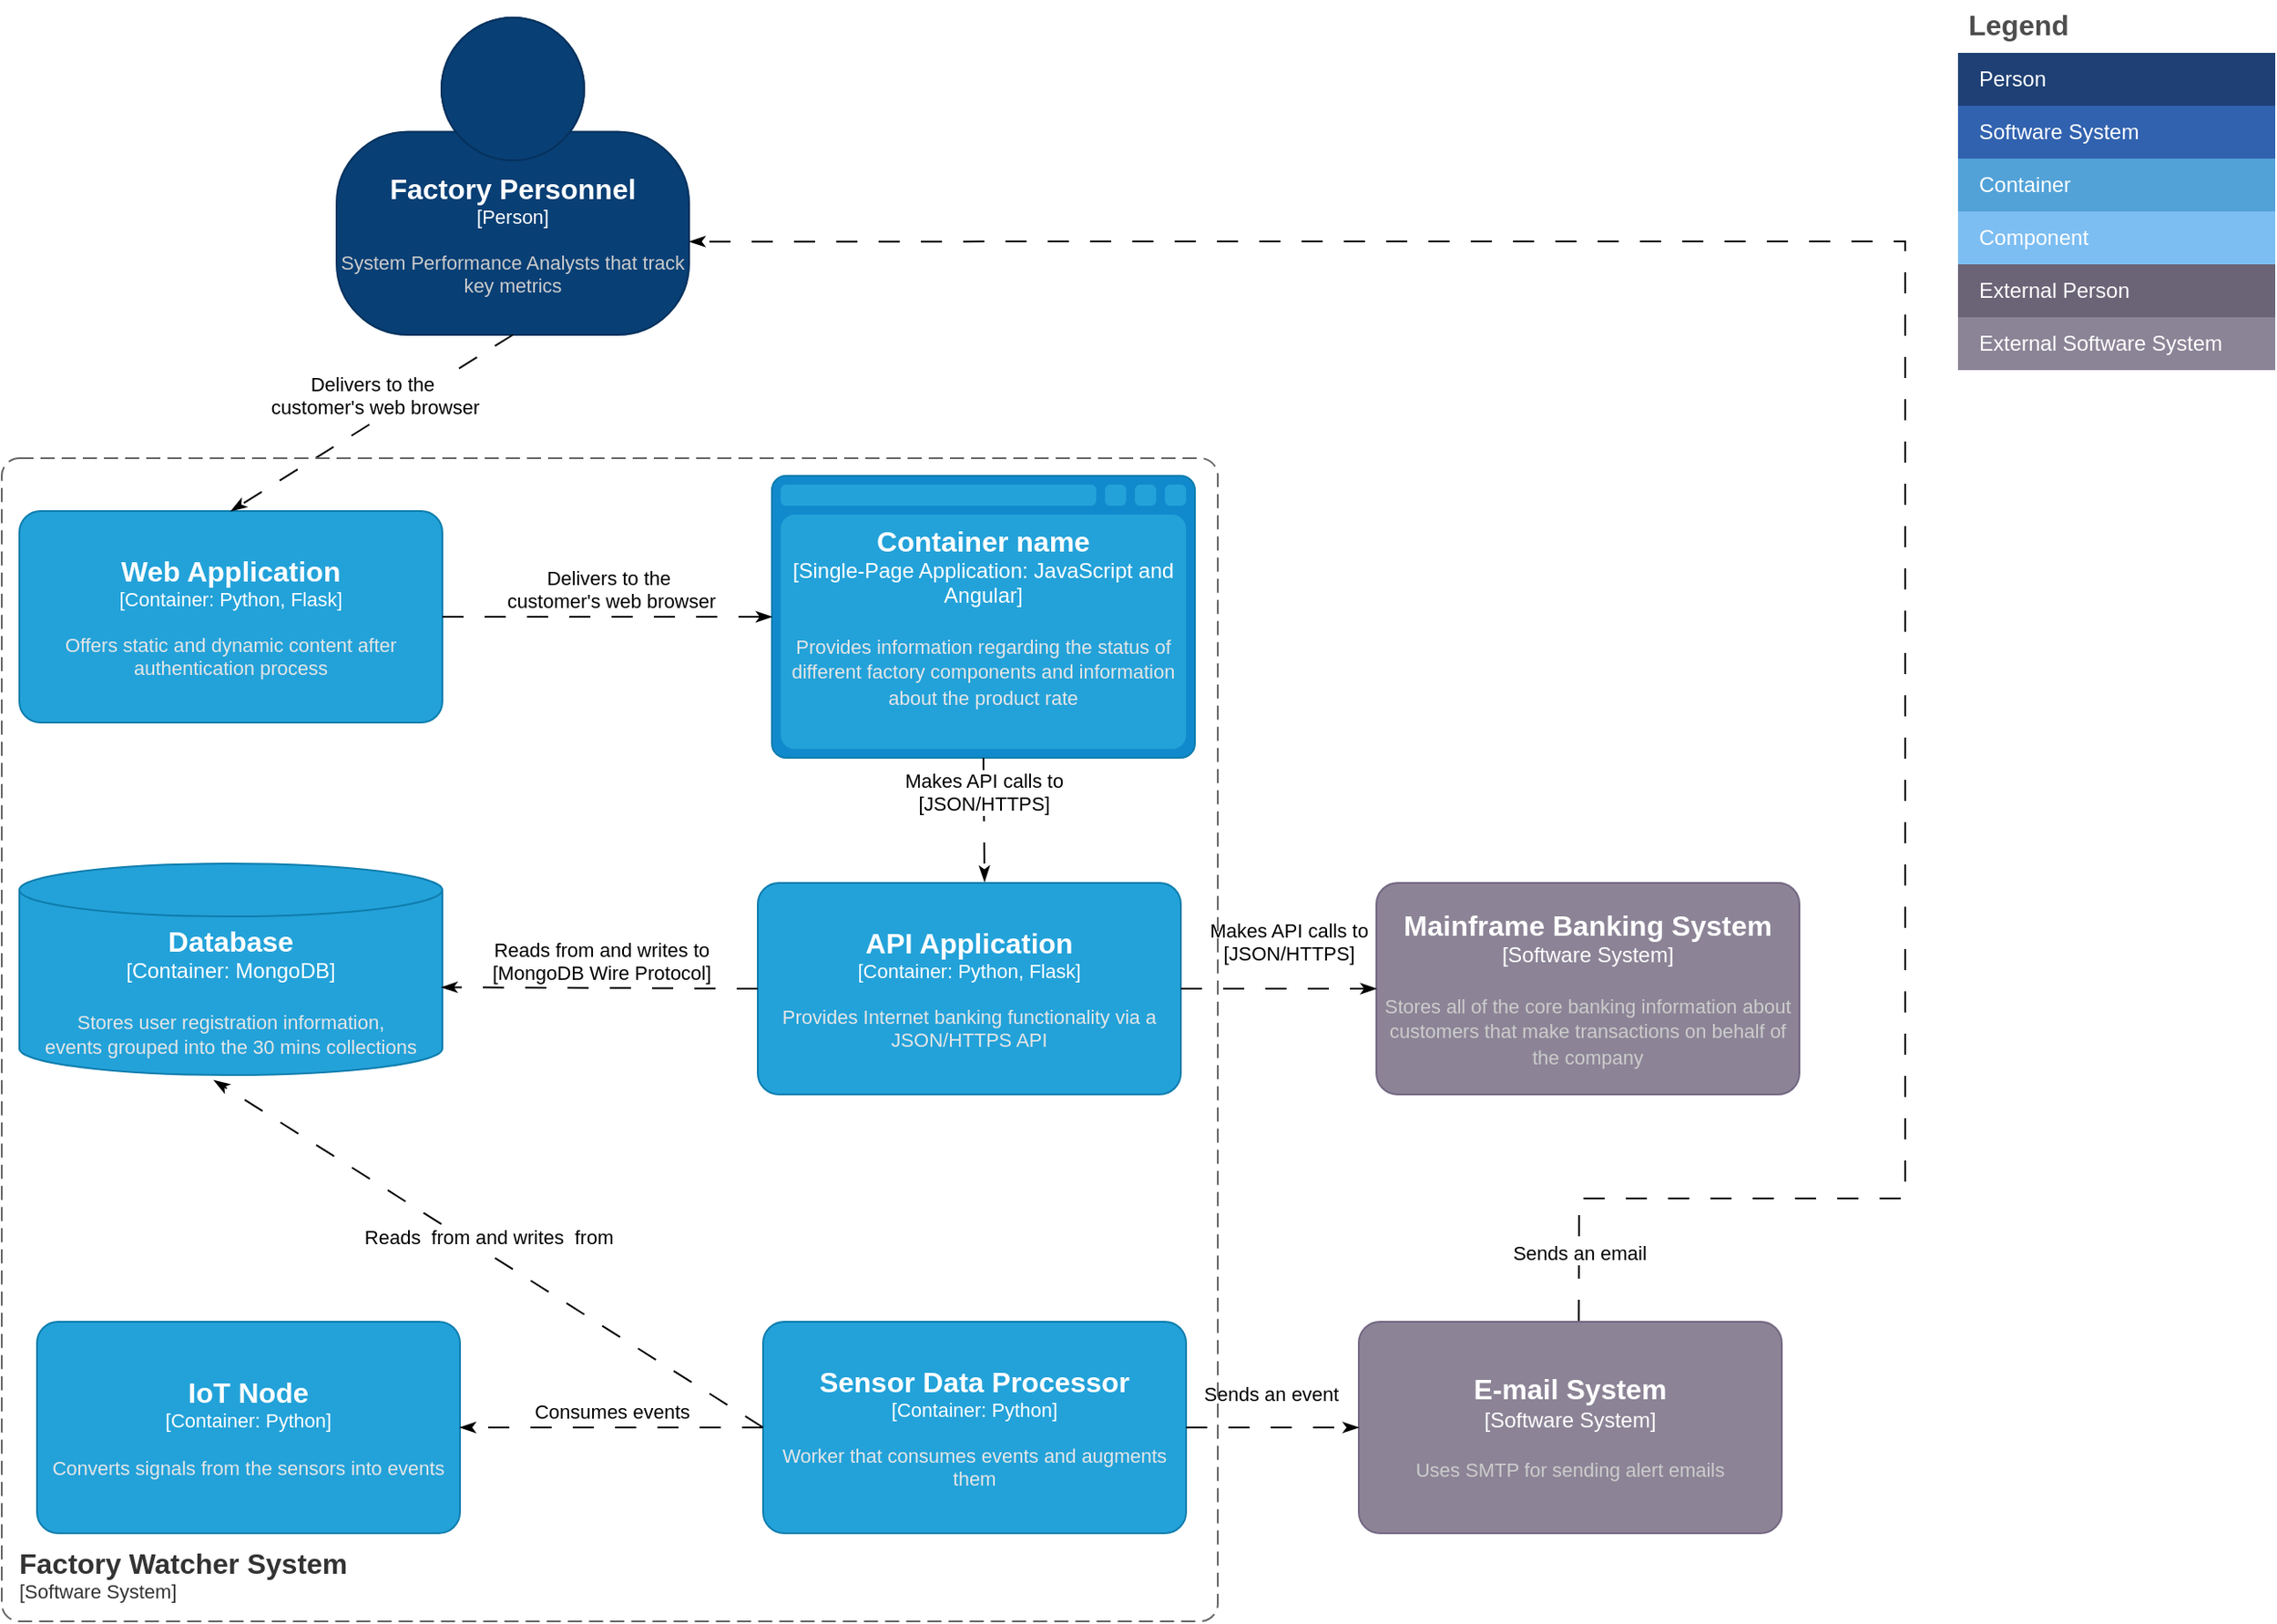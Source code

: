 <?xml version="1.0" encoding="UTF-8"?>
<mxfile version="22.0.6" type="google">
  <diagram name="Page-1" id="QHrrqjzlyeNYASk_lOvf">
    <mxGraphModel dx="1146" dy="916" grid="1" gridSize="10" guides="1" tooltips="1" connect="1" arrows="1" fold="1" page="1" pageScale="1" pageWidth="850" pageHeight="1100" math="0" shadow="0">
      <root>
        <mxCell id="0" />
        <mxCell id="1" parent="0" />
        <object placeholders="1" c4Name="Factory Personnel" c4Type="Person" c4Description="System Performance Analysts that track key metrics" label="&lt;font style=&quot;font-size: 16px&quot;&gt;&lt;b&gt;%c4Name%&lt;/b&gt;&lt;/font&gt;&lt;div&gt;[%c4Type%]&lt;/div&gt;&lt;br&gt;&lt;div&gt;&lt;font style=&quot;font-size: 11px&quot;&gt;&lt;font color=&quot;#cccccc&quot;&gt;%c4Description%&lt;/font&gt;&lt;/div&gt;" id="HBHRKRIjl2GPT_YkF9Hy-1">
          <mxCell style="html=1;fontSize=11;dashed=0;whiteSpace=wrap;fillColor=#083F75;strokeColor=#06315C;fontColor=#ffffff;shape=mxgraph.c4.person2;align=center;metaEdit=1;points=[[0.5,0,0],[1,0.5,0],[1,0.75,0],[0.75,1,0],[0.5,1,0],[0.25,1,0],[0,0.75,0],[0,0.5,0]];resizable=0;" parent="1" vertex="1">
            <mxGeometry x="210" y="10" width="200" height="180" as="geometry" />
          </mxCell>
        </object>
        <object placeholders="1" c4Name="Web Application" c4Type="Container" c4Technology="Python, Flask" c4Description="Offers static and dynamic content after authentication process" label="&lt;font style=&quot;font-size: 16px&quot;&gt;&lt;b&gt;%c4Name%&lt;/b&gt;&lt;/font&gt;&lt;div&gt;[%c4Type%: %c4Technology%]&lt;/div&gt;&lt;br&gt;&lt;div&gt;&lt;font style=&quot;font-size: 11px&quot;&gt;&lt;font color=&quot;#E6E6E6&quot;&gt;%c4Description%&lt;/font&gt;&lt;/div&gt;" id="HBHRKRIjl2GPT_YkF9Hy-2">
          <mxCell style="rounded=1;whiteSpace=wrap;html=1;fontSize=11;labelBackgroundColor=none;fillColor=#23A2D9;fontColor=#ffffff;align=center;arcSize=10;strokeColor=#0E7DAD;metaEdit=1;resizable=0;points=[[0.25,0,0],[0.5,0,0],[0.75,0,0],[1,0.25,0],[1,0.5,0],[1,0.75,0],[0.75,1,0],[0.5,1,0],[0.25,1,0],[0,0.75,0],[0,0.5,0],[0,0.25,0]];" parent="1" vertex="1">
            <mxGeometry x="30" y="290" width="240" height="120" as="geometry" />
          </mxCell>
        </object>
        <object placeholders="1" c4Type="Container name" c4Container="Single-Page Application" c4Technology="JavaScript and Angular" c4Description="Provides information regarding the status of different factory components and information about the product rate" label="&lt;font style=&quot;font-size: 16px&quot;&gt;&lt;b&gt;%c4Type%&lt;/b&gt;&lt;/font&gt;&lt;div&gt;[%c4Container%:&amp;nbsp;%c4Technology%]&lt;/div&gt;&lt;br&gt;&lt;div&gt;&lt;font style=&quot;font-size: 11px&quot;&gt;&lt;font color=&quot;#E6E6E6&quot;&gt;%c4Description%&lt;/font&gt;&lt;/div&gt;" id="HBHRKRIjl2GPT_YkF9Hy-3">
          <mxCell style="shape=mxgraph.c4.webBrowserContainer2;whiteSpace=wrap;html=1;boundedLbl=1;rounded=0;labelBackgroundColor=none;strokeColor=#118ACD;fillColor=#23A2D9;strokeColor=#118ACD;strokeColor2=#0E7DAD;fontSize=12;fontColor=#ffffff;align=center;metaEdit=1;points=[[0.5,0,0],[1,0.25,0],[1,0.5,0],[1,0.75,0],[0.5,1,0],[0,0.75,0],[0,0.5,0],[0,0.25,0]];resizable=0;" parent="1" vertex="1">
            <mxGeometry x="457" y="270" width="240" height="160" as="geometry" />
          </mxCell>
        </object>
        <object placeholders="1" c4Name="API Application" c4Type="Container" c4Technology="Python, Flask" c4Description="Provides Internet banking functionality via a JSON/HTTPS API" label="&lt;font style=&quot;font-size: 16px&quot;&gt;&lt;b&gt;%c4Name%&lt;/b&gt;&lt;/font&gt;&lt;div&gt;[%c4Type%: %c4Technology%]&lt;/div&gt;&lt;br&gt;&lt;div&gt;&lt;font style=&quot;font-size: 11px&quot;&gt;&lt;font color=&quot;#E6E6E6&quot;&gt;%c4Description%&lt;/font&gt;&lt;/div&gt;" id="HBHRKRIjl2GPT_YkF9Hy-4">
          <mxCell style="rounded=1;whiteSpace=wrap;html=1;fontSize=11;labelBackgroundColor=none;fillColor=#23A2D9;fontColor=#ffffff;align=center;arcSize=10;strokeColor=#0E7DAD;metaEdit=1;resizable=0;points=[[0.25,0,0],[0.5,0,0],[0.75,0,0],[1,0.25,0],[1,0.5,0],[1,0.75,0],[0.75,1,0],[0.5,1,0],[0.25,1,0],[0,0.75,0],[0,0.5,0],[0,0.25,0]];" parent="1" vertex="1">
            <mxGeometry x="449" y="501" width="240" height="120" as="geometry" />
          </mxCell>
        </object>
        <object placeholders="1" c4Type="Database" c4Container="Container" c4Technology="MongoDB" c4Description="Stores user registration information,&#xa;events grouped into the 30 mins collections" label="&lt;font style=&quot;font-size: 16px&quot;&gt;&lt;b&gt;%c4Type%&lt;/b&gt;&lt;/font&gt;&lt;div&gt;[%c4Container%:&amp;nbsp;%c4Technology%]&lt;/div&gt;&lt;br&gt;&lt;div&gt;&lt;font style=&quot;font-size: 11px&quot;&gt;&lt;font color=&quot;#E6E6E6&quot;&gt;%c4Description%&lt;/font&gt;&lt;/div&gt;" id="HBHRKRIjl2GPT_YkF9Hy-6">
          <mxCell style="shape=cylinder3;size=15;whiteSpace=wrap;html=1;boundedLbl=1;rounded=0;labelBackgroundColor=none;fillColor=#23A2D9;fontSize=12;fontColor=#ffffff;align=center;strokeColor=#0E7DAD;metaEdit=1;points=[[0.5,0,0],[1,0.25,0],[1,0.5,0],[1,0.75,0],[0.5,1,0],[0,0.75,0],[0,0.5,0],[0,0.25,0]];resizable=0;" parent="1" vertex="1">
            <mxGeometry x="30" y="490" width="240" height="120" as="geometry" />
          </mxCell>
        </object>
        <object placeholders="1" c4Name="E-mail System" c4Type="Software System" c4Description="Uses SMTP for sending alert emails" label="&lt;font style=&quot;font-size: 16px&quot;&gt;&lt;b&gt;%c4Name%&lt;/b&gt;&lt;/font&gt;&lt;div&gt;[%c4Type%]&lt;/div&gt;&lt;br&gt;&lt;div&gt;&lt;font style=&quot;font-size: 11px&quot;&gt;&lt;font color=&quot;#cccccc&quot;&gt;%c4Description%&lt;/font&gt;&lt;/div&gt;" id="HBHRKRIjl2GPT_YkF9Hy-7">
          <mxCell style="rounded=1;whiteSpace=wrap;html=1;labelBackgroundColor=none;fillColor=#8C8496;fontColor=#ffffff;align=center;arcSize=10;strokeColor=#736782;metaEdit=1;resizable=0;points=[[0.25,0,0],[0.5,0,0],[0.75,0,0],[1,0.25,0],[1,0.5,0],[1,0.75,0],[0.75,1,0],[0.5,1,0],[0.25,1,0],[0,0.75,0],[0,0.5,0],[0,0.25,0]];" parent="1" vertex="1">
            <mxGeometry x="790" y="750" width="240" height="120" as="geometry" />
          </mxCell>
        </object>
        <object placeholders="1" c4Name="Sensor Data Processor" c4Type="Container" c4Technology="Python" c4Description="Worker that consumes events and augments them" label="&lt;font style=&quot;font-size: 16px&quot;&gt;&lt;b&gt;%c4Name%&lt;/b&gt;&lt;/font&gt;&lt;div&gt;[%c4Type%: %c4Technology%]&lt;/div&gt;&lt;br&gt;&lt;div&gt;&lt;font style=&quot;font-size: 11px&quot;&gt;&lt;font color=&quot;#E6E6E6&quot;&gt;%c4Description%&lt;/font&gt;&lt;/div&gt;" id="HBHRKRIjl2GPT_YkF9Hy-8">
          <mxCell style="rounded=1;whiteSpace=wrap;html=1;fontSize=11;labelBackgroundColor=none;fillColor=#23A2D9;fontColor=#ffffff;align=center;arcSize=10;strokeColor=#0E7DAD;metaEdit=1;resizable=0;points=[[0.25,0,0],[0.5,0,0],[0.75,0,0],[1,0.25,0],[1,0.5,0],[1,0.75,0],[0.75,1,0],[0.5,1,0],[0.25,1,0],[0,0.75,0],[0,0.5,0],[0,0.25,0]];" parent="1" vertex="1">
            <mxGeometry x="452" y="750" width="240" height="120" as="geometry" />
          </mxCell>
        </object>
        <mxCell id="HBHRKRIjl2GPT_YkF9Hy-9" value="&lt;font style=&quot;font-size: 11px;&quot;&gt;Reads&amp;nbsp; from and writes&amp;nbsp; from&lt;/font&gt;" style="html=1;verticalAlign=bottom;endArrow=classicThin;curved=0;rounded=0;entryX=0.46;entryY=1.025;entryDx=0;entryDy=0;entryPerimeter=0;dashed=1;exitX=0;exitY=0.5;exitDx=0;exitDy=0;exitPerimeter=0;dashPattern=12 12;endFill=1;" parent="1" source="HBHRKRIjl2GPT_YkF9Hy-8" target="HBHRKRIjl2GPT_YkF9Hy-6" edge="1">
          <mxGeometry width="80" relative="1" as="geometry">
            <mxPoint x="320" y="660" as="sourcePoint" />
            <mxPoint x="390" y="690" as="targetPoint" />
          </mxGeometry>
        </mxCell>
        <object placeholders="1" c4Name="IoT Node" c4Type="Container" c4Technology="Python" c4Description="Converts signals from the sensors into events " label="&lt;font style=&quot;font-size: 16px&quot;&gt;&lt;b&gt;%c4Name%&lt;/b&gt;&lt;/font&gt;&lt;div&gt;[%c4Type%: %c4Technology%]&lt;/div&gt;&lt;br&gt;&lt;div&gt;&lt;font style=&quot;font-size: 11px&quot;&gt;&lt;font color=&quot;#E6E6E6&quot;&gt;%c4Description%&lt;/font&gt;&lt;/div&gt;" id="HBHRKRIjl2GPT_YkF9Hy-11">
          <mxCell style="rounded=1;whiteSpace=wrap;html=1;fontSize=11;labelBackgroundColor=none;fillColor=#23A2D9;fontColor=#ffffff;align=center;arcSize=10;strokeColor=#0E7DAD;metaEdit=1;resizable=0;points=[[0.25,0,0],[0.5,0,0],[0.75,0,0],[1,0.25,0],[1,0.5,0],[1,0.75,0],[0.75,1,0],[0.5,1,0],[0.25,1,0],[0,0.75,0],[0,0.5,0],[0,0.25,0]];" parent="1" vertex="1">
            <mxGeometry x="40" y="750" width="240" height="120" as="geometry" />
          </mxCell>
        </object>
        <mxCell id="HBHRKRIjl2GPT_YkF9Hy-14" value="&lt;div&gt;Delivers to the&lt;/div&gt;&lt;div&gt;&amp;nbsp;customer&#39;s web browser&lt;/div&gt;" style="html=1;verticalAlign=bottom;endArrow=classicThin;curved=0;rounded=0;entryX=0;entryY=0.5;entryDx=0;entryDy=0;entryPerimeter=0;dashed=1;exitX=1;exitY=0.5;exitDx=0;exitDy=0;exitPerimeter=0;dashPattern=12 12;endFill=1;" parent="1" source="HBHRKRIjl2GPT_YkF9Hy-2" target="HBHRKRIjl2GPT_YkF9Hy-3" edge="1">
          <mxGeometry width="80" relative="1" as="geometry">
            <mxPoint x="360" y="830" as="sourcePoint" />
            <mxPoint x="130" y="623" as="targetPoint" />
          </mxGeometry>
        </mxCell>
        <mxCell id="HBHRKRIjl2GPT_YkF9Hy-15" value="&lt;div&gt;Makes API calls to &lt;br&gt;&lt;/div&gt;&lt;div&gt;[JSON/HTTPS]&lt;br&gt;&lt;/div&gt;" style="html=1;verticalAlign=bottom;endArrow=classicThin;curved=0;rounded=0;entryX=0.536;entryY=-0.006;entryDx=0;entryDy=0;entryPerimeter=0;dashed=1;dashPattern=12 12;exitX=0.5;exitY=1;exitDx=0;exitDy=0;exitPerimeter=0;endFill=1;" parent="1" source="HBHRKRIjl2GPT_YkF9Hy-3" target="HBHRKRIjl2GPT_YkF9Hy-4" edge="1">
          <mxGeometry width="80" relative="1" as="geometry">
            <mxPoint x="360" y="480" as="sourcePoint" />
            <mxPoint x="440" y="360" as="targetPoint" />
          </mxGeometry>
        </mxCell>
        <mxCell id="HBHRKRIjl2GPT_YkF9Hy-16" value="&lt;div&gt;Reads from and writes to &lt;br&gt;&lt;/div&gt;&lt;div&gt;[MongoDB Wire Protocol]&lt;br&gt;&lt;/div&gt;" style="html=1;verticalAlign=bottom;endArrow=classicThin;curved=0;rounded=0;dashed=1;exitX=0;exitY=0.5;exitDx=0;exitDy=0;exitPerimeter=0;dashPattern=12 12;entryX=0.998;entryY=0.585;entryDx=0;entryDy=0;entryPerimeter=0;endFill=1;" parent="1" source="HBHRKRIjl2GPT_YkF9Hy-4" target="HBHRKRIjl2GPT_YkF9Hy-6" edge="1">
          <mxGeometry width="80" relative="1" as="geometry">
            <mxPoint x="435" y="820" as="sourcePoint" />
            <mxPoint x="260" y="560" as="targetPoint" />
          </mxGeometry>
        </mxCell>
        <object placeholders="1" c4Name="Mainframe Banking System" c4Type="Software System" c4Description="Stores all of the core banking information about customers that make transactions on behalf of the company" label="&lt;font style=&quot;font-size: 16px&quot;&gt;&lt;b&gt;%c4Name%&lt;/b&gt;&lt;/font&gt;&lt;div&gt;[%c4Type%]&lt;/div&gt;&lt;br&gt;&lt;div&gt;&lt;font style=&quot;font-size: 11px&quot;&gt;&lt;font color=&quot;#cccccc&quot;&gt;%c4Description%&lt;/font&gt;&lt;/div&gt;" id="HBHRKRIjl2GPT_YkF9Hy-17">
          <mxCell style="rounded=1;whiteSpace=wrap;html=1;labelBackgroundColor=none;fillColor=#8C8496;fontColor=#ffffff;align=center;arcSize=10;strokeColor=#736782;metaEdit=1;resizable=0;points=[[0.25,0,0],[0.5,0,0],[0.75,0,0],[1,0.25,0],[1,0.5,0],[1,0.75,0],[0.75,1,0],[0.5,1,0],[0.25,1,0],[0,0.75,0],[0,0.5,0],[0,0.25,0]];" parent="1" vertex="1">
            <mxGeometry x="800" y="501" width="240" height="120" as="geometry" />
          </mxCell>
        </object>
        <mxCell id="HBHRKRIjl2GPT_YkF9Hy-18" value="&lt;div&gt;Makes API calls to &lt;br&gt;&lt;/div&gt;&lt;div&gt;[JSON/HTTPS]&lt;br&gt;&lt;/div&gt;" style="html=1;verticalAlign=bottom;endArrow=classicThin;curved=0;rounded=0;dashed=1;dashPattern=12 12;exitX=1;exitY=0.5;exitDx=0;exitDy=0;exitPerimeter=0;endFill=1;entryX=0;entryY=0.5;entryDx=0;entryDy=0;entryPerimeter=0;" parent="1" source="HBHRKRIjl2GPT_YkF9Hy-4" target="HBHRKRIjl2GPT_YkF9Hy-17" edge="1">
          <mxGeometry x="0.099" y="11" width="80" relative="1" as="geometry">
            <mxPoint x="560" y="440" as="sourcePoint" />
            <mxPoint x="780" y="570" as="targetPoint" />
            <mxPoint as="offset" />
          </mxGeometry>
        </mxCell>
        <mxCell id="HBHRKRIjl2GPT_YkF9Hy-20" value="Consumes events" style="html=1;verticalAlign=bottom;endArrow=classicThin;curved=0;rounded=0;dashed=1;exitX=0;exitY=0.5;exitDx=0;exitDy=0;exitPerimeter=0;dashPattern=12 12;entryX=1;entryY=0.5;entryDx=0;entryDy=0;entryPerimeter=0;endFill=1;" parent="1" source="HBHRKRIjl2GPT_YkF9Hy-8" target="HBHRKRIjl2GPT_YkF9Hy-11" edge="1">
          <mxGeometry width="80" relative="1" as="geometry">
            <mxPoint x="435" y="820" as="sourcePoint" />
            <mxPoint x="330" y="870" as="targetPoint" />
          </mxGeometry>
        </mxCell>
        <mxCell id="HBHRKRIjl2GPT_YkF9Hy-21" value="&lt;div&gt;Delivers to the&lt;/div&gt;&lt;div&gt;&amp;nbsp;customer&#39;s web browser&lt;/div&gt;" style="html=1;verticalAlign=bottom;endArrow=classicThin;curved=0;rounded=0;entryX=0.5;entryY=0;entryDx=0;entryDy=0;entryPerimeter=0;dashed=1;exitX=0.5;exitY=1;exitDx=0;exitDy=0;exitPerimeter=0;dashPattern=12 12;endFill=1;" parent="1" source="HBHRKRIjl2GPT_YkF9Hy-1" target="HBHRKRIjl2GPT_YkF9Hy-2" edge="1">
          <mxGeometry width="80" relative="1" as="geometry">
            <mxPoint x="260" y="360" as="sourcePoint" />
            <mxPoint x="440" y="360" as="targetPoint" />
          </mxGeometry>
        </mxCell>
        <mxCell id="HBHRKRIjl2GPT_YkF9Hy-24" value="Sends an event" style="html=1;verticalAlign=bottom;endArrow=classicThin;curved=0;rounded=0;dashed=1;exitX=1;exitY=0.5;exitDx=0;exitDy=0;exitPerimeter=0;dashPattern=12 12;entryX=0;entryY=0.5;entryDx=0;entryDy=0;entryPerimeter=0;endFill=1;" parent="1" source="HBHRKRIjl2GPT_YkF9Hy-8" target="HBHRKRIjl2GPT_YkF9Hy-7" edge="1">
          <mxGeometry x="-0.02" y="10" width="80" relative="1" as="geometry">
            <mxPoint x="435" y="820" as="sourcePoint" />
            <mxPoint x="750" y="850" as="targetPoint" />
            <mxPoint as="offset" />
          </mxGeometry>
        </mxCell>
        <mxCell id="HBHRKRIjl2GPT_YkF9Hy-25" value="Sends an email" style="html=1;verticalAlign=bottom;endArrow=classicThin;curved=0;rounded=0;dashed=1;dashPattern=12 12;entryX=1.001;entryY=0.706;entryDx=0;entryDy=0;entryPerimeter=0;jumpStyle=sharp;exitX=0.52;exitY=-0.004;exitDx=0;exitDy=0;exitPerimeter=0;endFill=1;" parent="1" source="HBHRKRIjl2GPT_YkF9Hy-7" target="HBHRKRIjl2GPT_YkF9Hy-1" edge="1">
          <mxGeometry x="-0.96" width="80" relative="1" as="geometry">
            <mxPoint x="900" y="680" as="sourcePoint" />
            <mxPoint x="680.0" y="41.92" as="targetPoint" />
            <Array as="points">
              <mxPoint x="915" y="680" />
              <mxPoint x="1100" y="680" />
              <mxPoint x="1100" y="137" />
            </Array>
            <mxPoint as="offset" />
          </mxGeometry>
        </mxCell>
        <object placeholders="1" c4Name="Factory Watcher System" c4Type="SystemScopeBoundary" c4Application="Software System" label="&lt;font style=&quot;font-size: 16px&quot;&gt;&lt;b&gt;&lt;div style=&quot;text-align: left&quot;&gt;%c4Name%&lt;/div&gt;&lt;/b&gt;&lt;/font&gt;&lt;div style=&quot;text-align: left&quot;&gt;[%c4Application%]&lt;/div&gt;" id="HBHRKRIjl2GPT_YkF9Hy-28">
          <mxCell style="rounded=1;fontSize=11;whiteSpace=wrap;html=1;dashed=1;arcSize=20;fillColor=none;strokeColor=#666666;fontColor=#333333;labelBackgroundColor=none;align=left;verticalAlign=bottom;labelBorderColor=none;spacingTop=0;spacing=10;dashPattern=8 4;metaEdit=1;rotatable=0;perimeter=rectanglePerimeter;noLabel=0;labelPadding=0;allowArrows=0;connectable=0;expand=0;recursiveResize=0;editable=1;pointerEvents=0;absoluteArcSize=1;points=[[0.25,0,0],[0.5,0,0],[0.75,0,0],[1,0.25,0],[1,0.5,0],[1,0.75,0],[0.75,1,0],[0.5,1,0],[0.25,1,0],[0,0.75,0],[0,0.5,0],[0,0.25,0]];" parent="1" vertex="1">
            <mxGeometry x="20" y="260" width="690" height="660" as="geometry" />
          </mxCell>
        </object>
        <mxCell id="HBHRKRIjl2GPT_YkF9Hy-30" value="Legend" style="shape=table;startSize=30;container=1;collapsible=0;childLayout=tableLayout;fontSize=16;align=left;verticalAlign=top;fillColor=none;strokeColor=none;fontColor=#4D4D4D;fontStyle=1;spacingLeft=6;spacing=0;resizable=0;" parent="1" vertex="1">
          <mxGeometry x="1130" width="180" height="210" as="geometry" />
        </mxCell>
        <mxCell id="HBHRKRIjl2GPT_YkF9Hy-31" value="" style="shape=tableRow;horizontal=0;startSize=0;swimlaneHead=0;swimlaneBody=0;strokeColor=inherit;top=0;left=0;bottom=0;right=0;collapsible=0;dropTarget=0;fillColor=none;points=[[0,0.5],[1,0.5]];portConstraint=eastwest;fontSize=12;" parent="HBHRKRIjl2GPT_YkF9Hy-30" vertex="1">
          <mxGeometry y="30" width="180" height="30" as="geometry" />
        </mxCell>
        <mxCell id="HBHRKRIjl2GPT_YkF9Hy-32" value="Person" style="shape=partialRectangle;html=1;whiteSpace=wrap;connectable=0;strokeColor=inherit;overflow=hidden;fillColor=#1E4074;top=0;left=0;bottom=0;right=0;pointerEvents=1;fontSize=12;align=left;fontColor=#FFFFFF;gradientColor=none;spacingLeft=10;spacingRight=4;" parent="HBHRKRIjl2GPT_YkF9Hy-31" vertex="1">
          <mxGeometry width="180" height="30" as="geometry">
            <mxRectangle width="180" height="30" as="alternateBounds" />
          </mxGeometry>
        </mxCell>
        <mxCell id="HBHRKRIjl2GPT_YkF9Hy-33" value="" style="shape=tableRow;horizontal=0;startSize=0;swimlaneHead=0;swimlaneBody=0;strokeColor=inherit;top=0;left=0;bottom=0;right=0;collapsible=0;dropTarget=0;fillColor=none;points=[[0,0.5],[1,0.5]];portConstraint=eastwest;fontSize=12;" parent="HBHRKRIjl2GPT_YkF9Hy-30" vertex="1">
          <mxGeometry y="60" width="180" height="30" as="geometry" />
        </mxCell>
        <mxCell id="HBHRKRIjl2GPT_YkF9Hy-34" value="Software System" style="shape=partialRectangle;html=1;whiteSpace=wrap;connectable=0;strokeColor=inherit;overflow=hidden;fillColor=#3162AF;top=0;left=0;bottom=0;right=0;pointerEvents=1;fontSize=12;align=left;fontColor=#FFFFFF;gradientColor=none;spacingLeft=10;spacingRight=4;" parent="HBHRKRIjl2GPT_YkF9Hy-33" vertex="1">
          <mxGeometry width="180" height="30" as="geometry">
            <mxRectangle width="180" height="30" as="alternateBounds" />
          </mxGeometry>
        </mxCell>
        <mxCell id="HBHRKRIjl2GPT_YkF9Hy-35" value="" style="shape=tableRow;horizontal=0;startSize=0;swimlaneHead=0;swimlaneBody=0;strokeColor=inherit;top=0;left=0;bottom=0;right=0;collapsible=0;dropTarget=0;fillColor=none;points=[[0,0.5],[1,0.5]];portConstraint=eastwest;fontSize=12;" parent="HBHRKRIjl2GPT_YkF9Hy-30" vertex="1">
          <mxGeometry y="90" width="180" height="30" as="geometry" />
        </mxCell>
        <mxCell id="HBHRKRIjl2GPT_YkF9Hy-36" value="Container" style="shape=partialRectangle;html=1;whiteSpace=wrap;connectable=0;strokeColor=inherit;overflow=hidden;fillColor=#52a2d8;top=0;left=0;bottom=0;right=0;pointerEvents=1;fontSize=12;align=left;fontColor=#FFFFFF;gradientColor=none;spacingLeft=10;spacingRight=4;" parent="HBHRKRIjl2GPT_YkF9Hy-35" vertex="1">
          <mxGeometry width="180" height="30" as="geometry">
            <mxRectangle width="180" height="30" as="alternateBounds" />
          </mxGeometry>
        </mxCell>
        <mxCell id="HBHRKRIjl2GPT_YkF9Hy-37" value="" style="shape=tableRow;horizontal=0;startSize=0;swimlaneHead=0;swimlaneBody=0;strokeColor=inherit;top=0;left=0;bottom=0;right=0;collapsible=0;dropTarget=0;fillColor=none;points=[[0,0.5],[1,0.5]];portConstraint=eastwest;fontSize=12;" parent="HBHRKRIjl2GPT_YkF9Hy-30" vertex="1">
          <mxGeometry y="120" width="180" height="30" as="geometry" />
        </mxCell>
        <mxCell id="HBHRKRIjl2GPT_YkF9Hy-38" value="Component" style="shape=partialRectangle;html=1;whiteSpace=wrap;connectable=0;strokeColor=inherit;overflow=hidden;fillColor=#7dbef2;top=0;left=0;bottom=0;right=0;pointerEvents=1;fontSize=12;align=left;fontColor=#FFFFFF;gradientColor=none;spacingLeft=10;spacingRight=4;" parent="HBHRKRIjl2GPT_YkF9Hy-37" vertex="1">
          <mxGeometry width="180" height="30" as="geometry">
            <mxRectangle width="180" height="30" as="alternateBounds" />
          </mxGeometry>
        </mxCell>
        <mxCell id="HBHRKRIjl2GPT_YkF9Hy-39" value="" style="shape=tableRow;horizontal=0;startSize=0;swimlaneHead=0;swimlaneBody=0;strokeColor=inherit;top=0;left=0;bottom=0;right=0;collapsible=0;dropTarget=0;fillColor=none;points=[[0,0.5],[1,0.5]];portConstraint=eastwest;fontSize=12;" parent="HBHRKRIjl2GPT_YkF9Hy-30" vertex="1">
          <mxGeometry y="150" width="180" height="30" as="geometry" />
        </mxCell>
        <mxCell id="HBHRKRIjl2GPT_YkF9Hy-40" value="External Person" style="shape=partialRectangle;html=1;whiteSpace=wrap;connectable=0;strokeColor=inherit;overflow=hidden;fillColor=#6b6477;top=0;left=0;bottom=0;right=0;pointerEvents=1;fontSize=12;align=left;fontColor=#FFFFFF;gradientColor=none;spacingLeft=10;spacingRight=4;" parent="HBHRKRIjl2GPT_YkF9Hy-39" vertex="1">
          <mxGeometry width="180" height="30" as="geometry">
            <mxRectangle width="180" height="30" as="alternateBounds" />
          </mxGeometry>
        </mxCell>
        <mxCell id="HBHRKRIjl2GPT_YkF9Hy-41" value="" style="shape=tableRow;horizontal=0;startSize=0;swimlaneHead=0;swimlaneBody=0;strokeColor=inherit;top=0;left=0;bottom=0;right=0;collapsible=0;dropTarget=0;fillColor=none;points=[[0,0.5],[1,0.5]];portConstraint=eastwest;fontSize=12;" parent="HBHRKRIjl2GPT_YkF9Hy-30" vertex="1">
          <mxGeometry y="180" width="180" height="30" as="geometry" />
        </mxCell>
        <mxCell id="HBHRKRIjl2GPT_YkF9Hy-42" value="External Software System" style="shape=partialRectangle;html=1;whiteSpace=wrap;connectable=0;strokeColor=inherit;overflow=hidden;fillColor=#8b8496;top=0;left=0;bottom=0;right=0;pointerEvents=1;fontSize=12;align=left;fontColor=#FFFFFF;gradientColor=none;spacingLeft=10;spacingRight=4;" parent="HBHRKRIjl2GPT_YkF9Hy-41" vertex="1">
          <mxGeometry width="180" height="30" as="geometry">
            <mxRectangle width="180" height="30" as="alternateBounds" />
          </mxGeometry>
        </mxCell>
      </root>
    </mxGraphModel>
  </diagram>
</mxfile>
